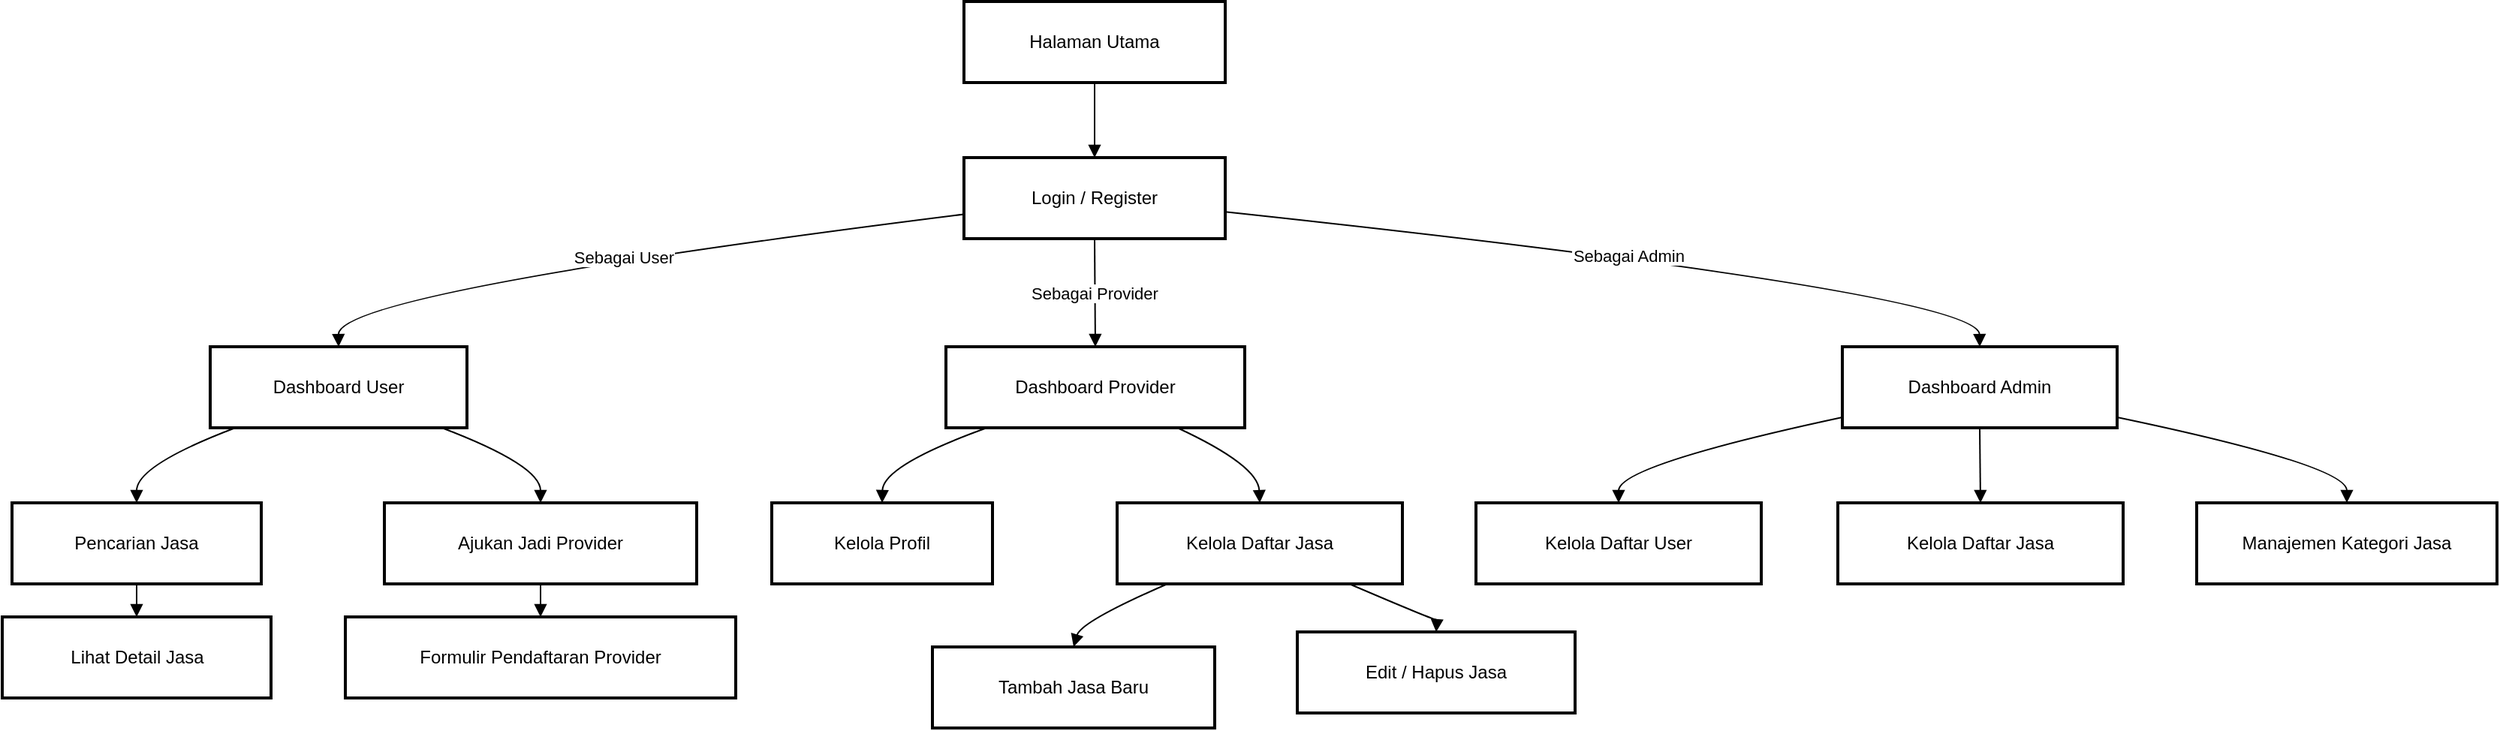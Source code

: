 <mxfile version="28.0.7">
  <diagram id="78nzc4WZlU6kqi8t-H1v" name="Page-1">
    <mxGraphModel dx="679" dy="420" grid="1" gridSize="10" guides="1" tooltips="1" connect="1" arrows="1" fold="1" page="1" pageScale="1" pageWidth="827" pageHeight="1169" math="0" shadow="0">
      <root>
        <mxCell id="0" />
        <mxCell id="1" parent="0" />
        <mxCell id="5aQPsWxEzpSH05-SEa5Q-28" value="Halaman Utama" style="whiteSpace=wrap;strokeWidth=2;" parent="1" vertex="1">
          <mxGeometry x="661" y="20" width="174" height="54" as="geometry" />
        </mxCell>
        <mxCell id="5aQPsWxEzpSH05-SEa5Q-29" value="Login / Register" style="whiteSpace=wrap;strokeWidth=2;" parent="1" vertex="1">
          <mxGeometry x="661" y="124" width="174" height="54" as="geometry" />
        </mxCell>
        <mxCell id="5aQPsWxEzpSH05-SEa5Q-30" value="Dashboard User" style="whiteSpace=wrap;strokeWidth=2;" parent="1" vertex="1">
          <mxGeometry x="159" y="250" width="171" height="54" as="geometry" />
        </mxCell>
        <mxCell id="5aQPsWxEzpSH05-SEa5Q-31" value="Dashboard Provider" style="whiteSpace=wrap;strokeWidth=2;" parent="1" vertex="1">
          <mxGeometry x="649" y="250" width="199" height="54" as="geometry" />
        </mxCell>
        <mxCell id="5aQPsWxEzpSH05-SEa5Q-32" value="Dashboard Admin" style="whiteSpace=wrap;strokeWidth=2;" parent="1" vertex="1">
          <mxGeometry x="1246" y="250" width="183" height="54" as="geometry" />
        </mxCell>
        <mxCell id="5aQPsWxEzpSH05-SEa5Q-33" value="Pencarian Jasa" style="whiteSpace=wrap;strokeWidth=2;" parent="1" vertex="1">
          <mxGeometry x="27" y="354" width="166" height="54" as="geometry" />
        </mxCell>
        <mxCell id="5aQPsWxEzpSH05-SEa5Q-34" value="Lihat Detail Jasa" style="whiteSpace=wrap;strokeWidth=2;" parent="1" vertex="1">
          <mxGeometry x="20.5" y="430" width="179" height="54" as="geometry" />
        </mxCell>
        <mxCell id="5aQPsWxEzpSH05-SEa5Q-35" value="Ajukan Jadi Provider" style="whiteSpace=wrap;strokeWidth=2;" parent="1" vertex="1">
          <mxGeometry x="275" y="354" width="208" height="54" as="geometry" />
        </mxCell>
        <mxCell id="5aQPsWxEzpSH05-SEa5Q-36" value="Formulir Pendaftaran Provider" style="whiteSpace=wrap;strokeWidth=2;" parent="1" vertex="1">
          <mxGeometry x="249" y="430" width="260" height="54" as="geometry" />
        </mxCell>
        <mxCell id="5aQPsWxEzpSH05-SEa5Q-37" value="Kelola Profil" style="whiteSpace=wrap;strokeWidth=2;" parent="1" vertex="1">
          <mxGeometry x="533" y="354" width="147" height="54" as="geometry" />
        </mxCell>
        <mxCell id="5aQPsWxEzpSH05-SEa5Q-38" value="Kelola Daftar Jasa" style="whiteSpace=wrap;strokeWidth=2;" parent="1" vertex="1">
          <mxGeometry x="763" y="354" width="190" height="54" as="geometry" />
        </mxCell>
        <mxCell id="5aQPsWxEzpSH05-SEa5Q-39" value="Tambah Jasa Baru" style="whiteSpace=wrap;strokeWidth=2;" parent="1" vertex="1">
          <mxGeometry x="640" y="450" width="188" height="54" as="geometry" />
        </mxCell>
        <mxCell id="5aQPsWxEzpSH05-SEa5Q-40" value="Edit / Hapus Jasa" style="whiteSpace=wrap;strokeWidth=2;" parent="1" vertex="1">
          <mxGeometry x="883" y="440" width="185" height="54" as="geometry" />
        </mxCell>
        <mxCell id="5aQPsWxEzpSH05-SEa5Q-41" value="Kelola Daftar User" style="whiteSpace=wrap;strokeWidth=2;" parent="1" vertex="1">
          <mxGeometry x="1002" y="354" width="190" height="54" as="geometry" />
        </mxCell>
        <mxCell id="5aQPsWxEzpSH05-SEa5Q-42" value="Kelola Daftar Jasa" style="whiteSpace=wrap;strokeWidth=2;" parent="1" vertex="1">
          <mxGeometry x="1243" y="354" width="190" height="54" as="geometry" />
        </mxCell>
        <mxCell id="5aQPsWxEzpSH05-SEa5Q-43" value="Manajemen Kategori Jasa" style="whiteSpace=wrap;strokeWidth=2;" parent="1" vertex="1">
          <mxGeometry x="1482" y="354" width="200" height="54" as="geometry" />
        </mxCell>
        <mxCell id="5aQPsWxEzpSH05-SEa5Q-44" value="" style="curved=1;startArrow=none;endArrow=block;exitX=0.5;exitY=1;entryX=0.5;entryY=0;rounded=0;" parent="1" source="5aQPsWxEzpSH05-SEa5Q-28" target="5aQPsWxEzpSH05-SEa5Q-29" edge="1">
          <mxGeometry relative="1" as="geometry">
            <Array as="points" />
          </mxGeometry>
        </mxCell>
        <mxCell id="5aQPsWxEzpSH05-SEa5Q-45" value="Sebagai User" style="curved=1;startArrow=none;endArrow=block;exitX=0;exitY=0.7;entryX=0.5;entryY=0.01;rounded=0;" parent="1" source="5aQPsWxEzpSH05-SEa5Q-29" target="5aQPsWxEzpSH05-SEa5Q-30" edge="1">
          <mxGeometry relative="1" as="geometry">
            <Array as="points">
              <mxPoint x="244" y="214" />
            </Array>
          </mxGeometry>
        </mxCell>
        <mxCell id="5aQPsWxEzpSH05-SEa5Q-46" value="Sebagai Provider" style="curved=1;startArrow=none;endArrow=block;exitX=0.5;exitY=1;entryX=0.5;entryY=0.01;rounded=0;" parent="1" source="5aQPsWxEzpSH05-SEa5Q-29" target="5aQPsWxEzpSH05-SEa5Q-31" edge="1">
          <mxGeometry relative="1" as="geometry">
            <Array as="points" />
          </mxGeometry>
        </mxCell>
        <mxCell id="5aQPsWxEzpSH05-SEa5Q-47" value="Sebagai Admin" style="curved=1;startArrow=none;endArrow=block;exitX=1;exitY=0.67;entryX=0.5;entryY=0.01;rounded=0;" parent="1" source="5aQPsWxEzpSH05-SEa5Q-29" target="5aQPsWxEzpSH05-SEa5Q-32" edge="1">
          <mxGeometry relative="1" as="geometry">
            <Array as="points">
              <mxPoint x="1337" y="214" />
            </Array>
          </mxGeometry>
        </mxCell>
        <mxCell id="5aQPsWxEzpSH05-SEa5Q-48" value="" style="curved=1;startArrow=none;endArrow=block;exitX=0.09;exitY=1.01;entryX=0.5;entryY=0.01;rounded=0;" parent="1" source="5aQPsWxEzpSH05-SEa5Q-30" target="5aQPsWxEzpSH05-SEa5Q-33" edge="1">
          <mxGeometry relative="1" as="geometry">
            <Array as="points">
              <mxPoint x="110" y="329" />
            </Array>
          </mxGeometry>
        </mxCell>
        <mxCell id="5aQPsWxEzpSH05-SEa5Q-49" value="" style="curved=1;startArrow=none;endArrow=block;exitX=0.5;exitY=1.01;entryX=0.5;entryY=0.01;rounded=0;" parent="1" source="5aQPsWxEzpSH05-SEa5Q-33" target="5aQPsWxEzpSH05-SEa5Q-34" edge="1">
          <mxGeometry relative="1" as="geometry">
            <Array as="points" />
          </mxGeometry>
        </mxCell>
        <mxCell id="5aQPsWxEzpSH05-SEa5Q-50" value="" style="curved=1;startArrow=none;endArrow=block;exitX=0.91;exitY=1.01;entryX=0.5;entryY=0.01;rounded=0;" parent="1" source="5aQPsWxEzpSH05-SEa5Q-30" target="5aQPsWxEzpSH05-SEa5Q-35" edge="1">
          <mxGeometry relative="1" as="geometry">
            <Array as="points">
              <mxPoint x="379" y="329" />
            </Array>
          </mxGeometry>
        </mxCell>
        <mxCell id="5aQPsWxEzpSH05-SEa5Q-51" value="" style="curved=1;startArrow=none;endArrow=block;exitX=0.5;exitY=1.01;entryX=0.5;entryY=0;rounded=0;" parent="1" source="5aQPsWxEzpSH05-SEa5Q-35" target="5aQPsWxEzpSH05-SEa5Q-36" edge="1">
          <mxGeometry relative="1" as="geometry">
            <Array as="points" />
          </mxGeometry>
        </mxCell>
        <mxCell id="5aQPsWxEzpSH05-SEa5Q-52" value="" style="curved=1;startArrow=none;endArrow=block;exitX=0.13;exitY=1.01;entryX=0.5;entryY=0.01;rounded=0;" parent="1" source="5aQPsWxEzpSH05-SEa5Q-31" target="5aQPsWxEzpSH05-SEa5Q-37" edge="1">
          <mxGeometry relative="1" as="geometry">
            <Array as="points">
              <mxPoint x="607" y="329" />
            </Array>
          </mxGeometry>
        </mxCell>
        <mxCell id="5aQPsWxEzpSH05-SEa5Q-53" value="" style="curved=1;startArrow=none;endArrow=block;exitX=0.78;exitY=1.01;entryX=0.5;entryY=0.01;rounded=0;" parent="1" source="5aQPsWxEzpSH05-SEa5Q-31" target="5aQPsWxEzpSH05-SEa5Q-38" edge="1">
          <mxGeometry relative="1" as="geometry">
            <Array as="points">
              <mxPoint x="857" y="329" />
            </Array>
          </mxGeometry>
        </mxCell>
        <mxCell id="5aQPsWxEzpSH05-SEa5Q-54" value="" style="curved=1;startArrow=none;endArrow=block;exitX=0.17;exitY=1.01;entryX=0.5;entryY=0.01;rounded=0;" parent="1" source="5aQPsWxEzpSH05-SEa5Q-38" target="5aQPsWxEzpSH05-SEa5Q-39" edge="1">
          <mxGeometry relative="1" as="geometry">
            <Array as="points">
              <mxPoint x="739" y="433" />
            </Array>
          </mxGeometry>
        </mxCell>
        <mxCell id="5aQPsWxEzpSH05-SEa5Q-55" value="" style="curved=1;startArrow=none;endArrow=block;exitX=0.82;exitY=1.01;entryX=0.5;entryY=0.01;rounded=0;" parent="1" source="5aQPsWxEzpSH05-SEa5Q-38" target="5aQPsWxEzpSH05-SEa5Q-40" edge="1">
          <mxGeometry relative="1" as="geometry">
            <Array as="points">
              <mxPoint x="976" y="433" />
            </Array>
          </mxGeometry>
        </mxCell>
        <mxCell id="5aQPsWxEzpSH05-SEa5Q-56" value="" style="curved=1;startArrow=none;endArrow=block;exitX=0;exitY=0.87;entryX=0.5;entryY=0.01;rounded=0;" parent="1" source="5aQPsWxEzpSH05-SEa5Q-32" target="5aQPsWxEzpSH05-SEa5Q-41" edge="1">
          <mxGeometry relative="1" as="geometry">
            <Array as="points">
              <mxPoint x="1097" y="329" />
            </Array>
          </mxGeometry>
        </mxCell>
        <mxCell id="5aQPsWxEzpSH05-SEa5Q-57" value="" style="curved=1;startArrow=none;endArrow=block;exitX=0.5;exitY=1.01;entryX=0.5;entryY=0.01;rounded=0;" parent="1" source="5aQPsWxEzpSH05-SEa5Q-32" target="5aQPsWxEzpSH05-SEa5Q-42" edge="1">
          <mxGeometry relative="1" as="geometry">
            <Array as="points" />
          </mxGeometry>
        </mxCell>
        <mxCell id="5aQPsWxEzpSH05-SEa5Q-58" value="" style="curved=1;startArrow=none;endArrow=block;exitX=1;exitY=0.87;entryX=0.5;entryY=0.01;rounded=0;" parent="1" source="5aQPsWxEzpSH05-SEa5Q-32" target="5aQPsWxEzpSH05-SEa5Q-43" edge="1">
          <mxGeometry relative="1" as="geometry">
            <Array as="points">
              <mxPoint x="1582" y="329" />
            </Array>
          </mxGeometry>
        </mxCell>
      </root>
    </mxGraphModel>
  </diagram>
</mxfile>
